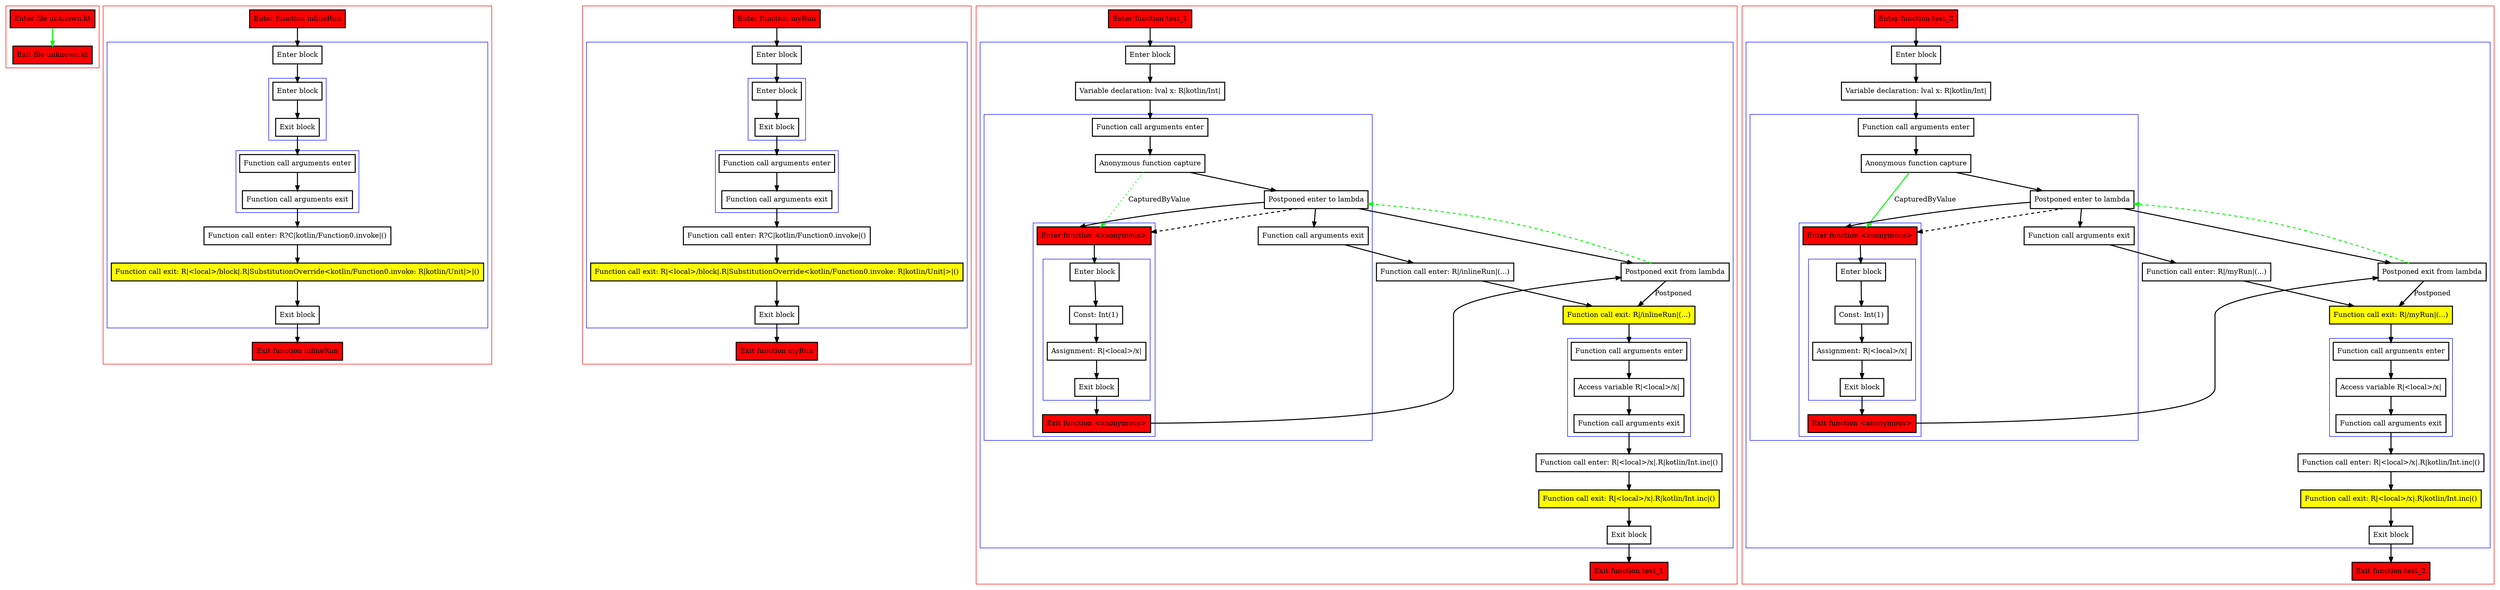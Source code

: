 digraph unknown_kt {
    graph [nodesep=3]
    node [shape=box penwidth=2]
    edge [penwidth=2]

    subgraph cluster_0 {
        color=red
        0 [label="Enter file unknown.kt" style="filled" fillcolor=red];
        1 [label="Exit file unknown.kt" style="filled" fillcolor=red];
    }
    0 -> {1} [color=green];

    subgraph cluster_1 {
        color=red
        2 [label="Enter function inlineRun" style="filled" fillcolor=red];
        subgraph cluster_2 {
            color=blue
            3 [label="Enter block"];
            subgraph cluster_3 {
                color=blue
                4 [label="Enter block"];
                5 [label="Exit block"];
            }
            subgraph cluster_4 {
                color=blue
                6 [label="Function call arguments enter"];
                7 [label="Function call arguments exit"];
            }
            8 [label="Function call enter: R?C|kotlin/Function0.invoke|()"];
            9 [label="Function call exit: R|<local>/block|.R|SubstitutionOverride<kotlin/Function0.invoke: R|kotlin/Unit|>|()" style="filled" fillcolor=yellow];
            10 [label="Exit block"];
        }
        11 [label="Exit function inlineRun" style="filled" fillcolor=red];
    }
    2 -> {3};
    3 -> {4};
    4 -> {5};
    5 -> {6};
    6 -> {7};
    7 -> {8};
    8 -> {9};
    9 -> {10};
    10 -> {11};

    subgraph cluster_5 {
        color=red
        12 [label="Enter function myRun" style="filled" fillcolor=red];
        subgraph cluster_6 {
            color=blue
            13 [label="Enter block"];
            subgraph cluster_7 {
                color=blue
                14 [label="Enter block"];
                15 [label="Exit block"];
            }
            subgraph cluster_8 {
                color=blue
                16 [label="Function call arguments enter"];
                17 [label="Function call arguments exit"];
            }
            18 [label="Function call enter: R?C|kotlin/Function0.invoke|()"];
            19 [label="Function call exit: R|<local>/block|.R|SubstitutionOverride<kotlin/Function0.invoke: R|kotlin/Unit|>|()" style="filled" fillcolor=yellow];
            20 [label="Exit block"];
        }
        21 [label="Exit function myRun" style="filled" fillcolor=red];
    }
    12 -> {13};
    13 -> {14};
    14 -> {15};
    15 -> {16};
    16 -> {17};
    17 -> {18};
    18 -> {19};
    19 -> {20};
    20 -> {21};

    subgraph cluster_9 {
        color=red
        22 [label="Enter function test_1" style="filled" fillcolor=red];
        subgraph cluster_10 {
            color=blue
            23 [label="Enter block"];
            24 [label="Variable declaration: lval x: R|kotlin/Int|"];
            subgraph cluster_11 {
                color=blue
                25 [label="Function call arguments enter"];
                26 [label="Anonymous function capture"];
                27 [label="Postponed enter to lambda"];
                subgraph cluster_12 {
                    color=blue
                    28 [label="Enter function <anonymous>" style="filled" fillcolor=red];
                    subgraph cluster_13 {
                        color=blue
                        29 [label="Enter block"];
                        30 [label="Const: Int(1)"];
                        31 [label="Assignment: R|<local>/x|"];
                        32 [label="Exit block"];
                    }
                    33 [label="Exit function <anonymous>" style="filled" fillcolor=red];
                }
                34 [label="Function call arguments exit"];
            }
            35 [label="Function call enter: R|/inlineRun|(...)"];
            36 [label="Postponed exit from lambda"];
            37 [label="Function call exit: R|/inlineRun|(...)" style="filled" fillcolor=yellow];
            subgraph cluster_14 {
                color=blue
                38 [label="Function call arguments enter"];
                39 [label="Access variable R|<local>/x|"];
                40 [label="Function call arguments exit"];
            }
            41 [label="Function call enter: R|<local>/x|.R|kotlin/Int.inc|()"];
            42 [label="Function call exit: R|<local>/x|.R|kotlin/Int.inc|()" style="filled" fillcolor=yellow];
            43 [label="Exit block"];
        }
        44 [label="Exit function test_1" style="filled" fillcolor=red];
    }
    22 -> {23};
    23 -> {24};
    24 -> {25};
    25 -> {26};
    26 -> {27};
    26 -> {28} [color=green style=dotted label="CapturedByValue"];
    27 -> {28 34 36};
    27 -> {28} [style=dashed];
    28 -> {29};
    29 -> {30};
    30 -> {31};
    31 -> {32};
    32 -> {33};
    33 -> {36};
    34 -> {35};
    35 -> {37};
    36 -> {27} [color=green style=dashed];
    36 -> {37} [label="Postponed"];
    37 -> {38};
    38 -> {39};
    39 -> {40};
    40 -> {41};
    41 -> {42};
    42 -> {43};
    43 -> {44};

    subgraph cluster_15 {
        color=red
        45 [label="Enter function test_2" style="filled" fillcolor=red];
        subgraph cluster_16 {
            color=blue
            46 [label="Enter block"];
            47 [label="Variable declaration: lval x: R|kotlin/Int|"];
            subgraph cluster_17 {
                color=blue
                48 [label="Function call arguments enter"];
                49 [label="Anonymous function capture"];
                50 [label="Postponed enter to lambda"];
                subgraph cluster_18 {
                    color=blue
                    51 [label="Enter function <anonymous>" style="filled" fillcolor=red];
                    subgraph cluster_19 {
                        color=blue
                        52 [label="Enter block"];
                        53 [label="Const: Int(1)"];
                        54 [label="Assignment: R|<local>/x|"];
                        55 [label="Exit block"];
                    }
                    56 [label="Exit function <anonymous>" style="filled" fillcolor=red];
                }
                57 [label="Function call arguments exit"];
            }
            58 [label="Function call enter: R|/myRun|(...)"];
            59 [label="Postponed exit from lambda"];
            60 [label="Function call exit: R|/myRun|(...)" style="filled" fillcolor=yellow];
            subgraph cluster_20 {
                color=blue
                61 [label="Function call arguments enter"];
                62 [label="Access variable R|<local>/x|"];
                63 [label="Function call arguments exit"];
            }
            64 [label="Function call enter: R|<local>/x|.R|kotlin/Int.inc|()"];
            65 [label="Function call exit: R|<local>/x|.R|kotlin/Int.inc|()" style="filled" fillcolor=yellow];
            66 [label="Exit block"];
        }
        67 [label="Exit function test_2" style="filled" fillcolor=red];
    }
    45 -> {46};
    46 -> {47};
    47 -> {48};
    48 -> {49};
    49 -> {50};
    49 -> {51} [color=green label="CapturedByValue"];
    50 -> {51 57 59};
    50 -> {51} [style=dashed];
    51 -> {52};
    52 -> {53};
    53 -> {54};
    54 -> {55};
    55 -> {56};
    56 -> {59};
    57 -> {58};
    58 -> {60};
    59 -> {50} [color=green style=dashed];
    59 -> {60} [label="Postponed"];
    60 -> {61};
    61 -> {62};
    62 -> {63};
    63 -> {64};
    64 -> {65};
    65 -> {66};
    66 -> {67};

}
